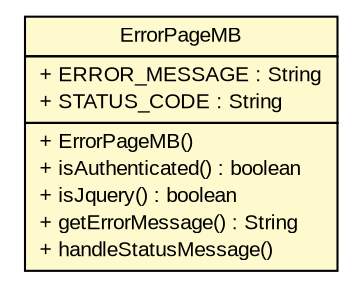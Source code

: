 #!/usr/local/bin/dot
#
# Class diagram 
# Generated by UMLGraph version R5_6 (http://www.umlgraph.org/)
#

digraph G {
	edge [fontname="arial",fontsize=10,labelfontname="arial",labelfontsize=10];
	node [fontname="arial",fontsize=10,shape=plaintext];
	nodesep=0.25;
	ranksep=0.5;
	// br.gov.to.sefaz.presentation.managedbean.ErrorPageMB
	c616 [label=<<table title="br.gov.to.sefaz.presentation.managedbean.ErrorPageMB" border="0" cellborder="1" cellspacing="0" cellpadding="2" port="p" bgcolor="lemonChiffon" href="./ErrorPageMB.html">
		<tr><td><table border="0" cellspacing="0" cellpadding="1">
<tr><td align="center" balign="center"> ErrorPageMB </td></tr>
		</table></td></tr>
		<tr><td><table border="0" cellspacing="0" cellpadding="1">
<tr><td align="left" balign="left"> + ERROR_MESSAGE : String </td></tr>
<tr><td align="left" balign="left"> + STATUS_CODE : String </td></tr>
		</table></td></tr>
		<tr><td><table border="0" cellspacing="0" cellpadding="1">
<tr><td align="left" balign="left"> + ErrorPageMB() </td></tr>
<tr><td align="left" balign="left"> + isAuthenticated() : boolean </td></tr>
<tr><td align="left" balign="left"> + isJquery() : boolean </td></tr>
<tr><td align="left" balign="left"> + getErrorMessage() : String </td></tr>
<tr><td align="left" balign="left"> + handleStatusMessage() </td></tr>
		</table></td></tr>
		</table>>, URL="./ErrorPageMB.html", fontname="arial", fontcolor="black", fontsize=10.0];
}

